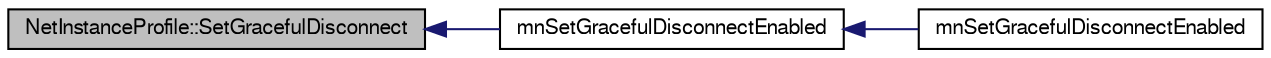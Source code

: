 digraph G
{
  edge [fontname="FreeSans",fontsize="10",labelfontname="FreeSans",labelfontsize="10"];
  node [fontname="FreeSans",fontsize="10",shape=record];
  rankdir=LR;
  Node1 [label="NetInstanceProfile::SetGracefulDisconnect",height=0.2,width=0.4,color="black", fillcolor="grey75", style="filled" fontcolor="black"];
  Node1 -> Node2 [dir=back,color="midnightblue",fontsize="10",style="solid"];
  Node2 [label="mnSetGracefulDisconnectEnabled",height=0.2,width=0.4,color="black", fillcolor="white", style="filled",URL="$group__proc_commands.html#gab962af06b2cd8b5c5749cb49a1ae0631"];
  Node2 -> Node3 [dir=back,color="midnightblue",fontsize="10",style="solid"];
  Node3 [label="mnSetGracefulDisconnectEnabled",height=0.2,width=0.4,color="black", fillcolor="white", style="filled",URL="$group__proc_commands.html#gaf1975101dc522d0760a81659d3692c7c"];
}
